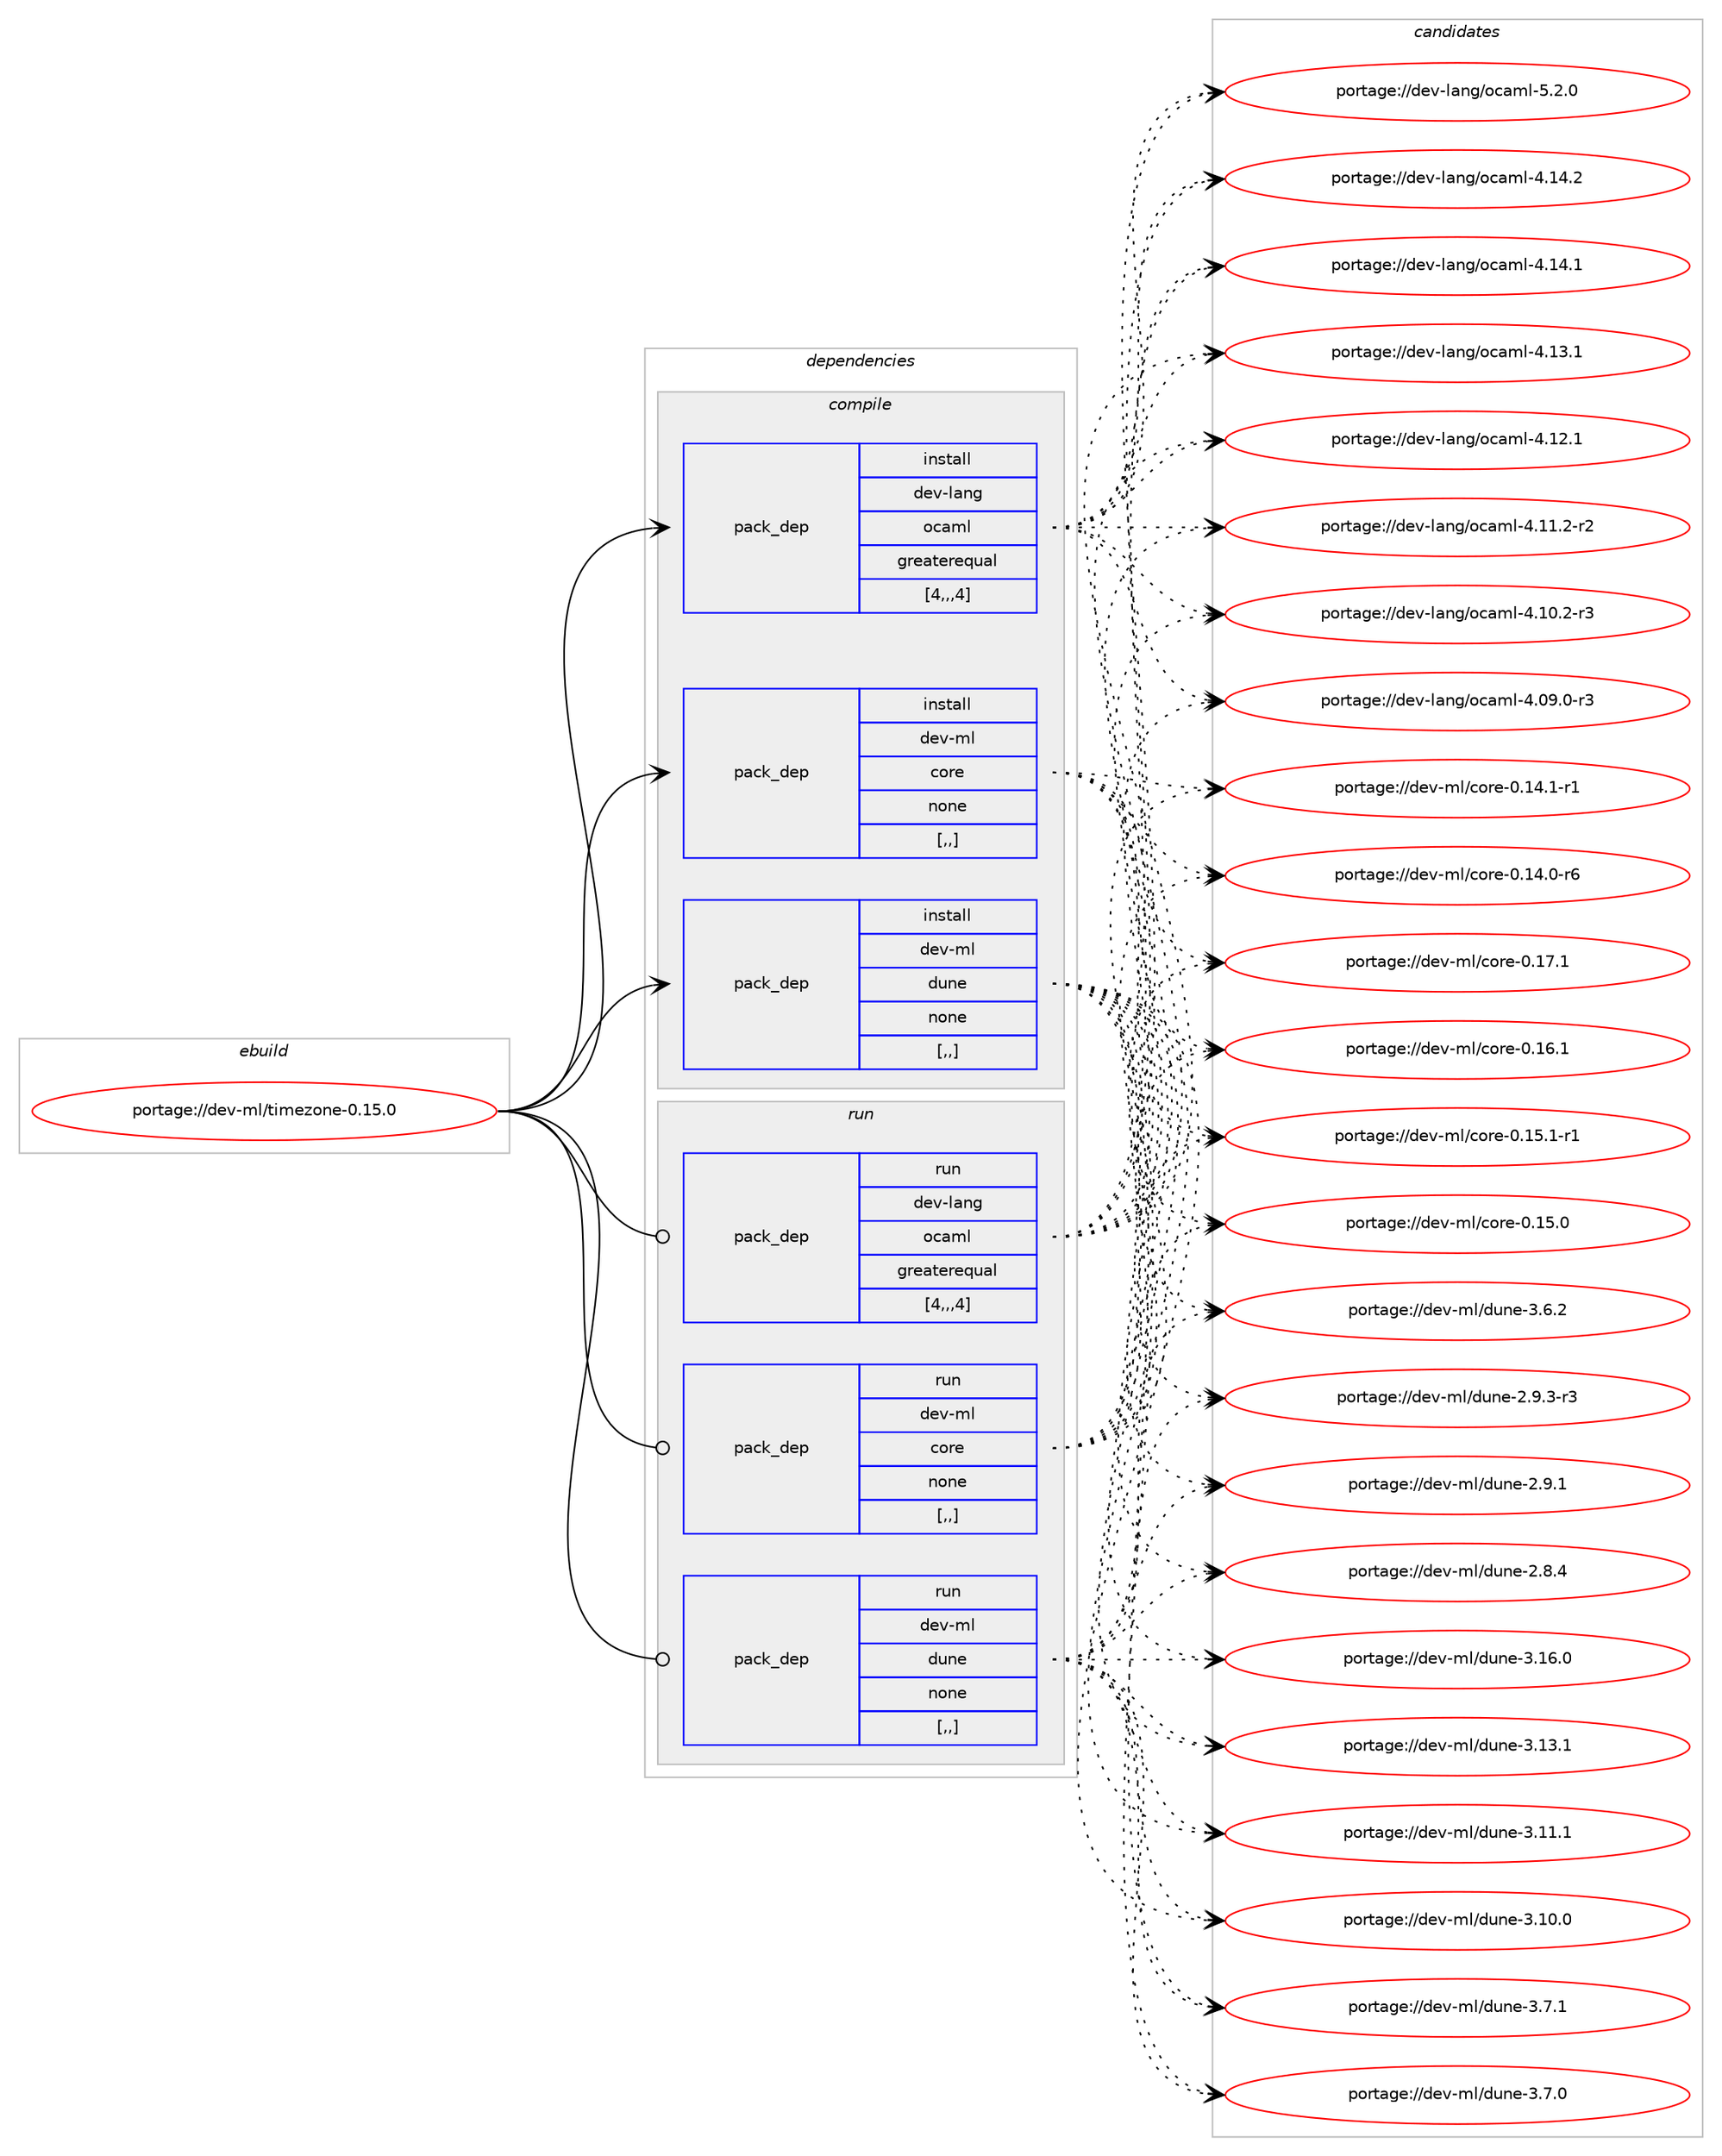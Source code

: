 digraph prolog {

# *************
# Graph options
# *************

newrank=true;
concentrate=true;
compound=true;
graph [rankdir=LR,fontname=Helvetica,fontsize=10,ranksep=1.5];#, ranksep=2.5, nodesep=0.2];
edge  [arrowhead=vee];
node  [fontname=Helvetica,fontsize=10];

# **********
# The ebuild
# **********

subgraph cluster_leftcol {
color=gray;
label=<<i>ebuild</i>>;
id [label="portage://dev-ml/timezone-0.15.0", color=red, width=4, href="../dev-ml/timezone-0.15.0.svg"];
}

# ****************
# The dependencies
# ****************

subgraph cluster_midcol {
color=gray;
label=<<i>dependencies</i>>;
subgraph cluster_compile {
fillcolor="#eeeeee";
style=filled;
label=<<i>compile</i>>;
subgraph pack94411 {
dependency125408 [label=<<TABLE BORDER="0" CELLBORDER="1" CELLSPACING="0" CELLPADDING="4" WIDTH="220"><TR><TD ROWSPAN="6" CELLPADDING="30">pack_dep</TD></TR><TR><TD WIDTH="110">install</TD></TR><TR><TD>dev-lang</TD></TR><TR><TD>ocaml</TD></TR><TR><TD>greaterequal</TD></TR><TR><TD>[4,,,4]</TD></TR></TABLE>>, shape=none, color=blue];
}
id:e -> dependency125408:w [weight=20,style="solid",arrowhead="vee"];
subgraph pack94412 {
dependency125409 [label=<<TABLE BORDER="0" CELLBORDER="1" CELLSPACING="0" CELLPADDING="4" WIDTH="220"><TR><TD ROWSPAN="6" CELLPADDING="30">pack_dep</TD></TR><TR><TD WIDTH="110">install</TD></TR><TR><TD>dev-ml</TD></TR><TR><TD>core</TD></TR><TR><TD>none</TD></TR><TR><TD>[,,]</TD></TR></TABLE>>, shape=none, color=blue];
}
id:e -> dependency125409:w [weight=20,style="solid",arrowhead="vee"];
subgraph pack94413 {
dependency125410 [label=<<TABLE BORDER="0" CELLBORDER="1" CELLSPACING="0" CELLPADDING="4" WIDTH="220"><TR><TD ROWSPAN="6" CELLPADDING="30">pack_dep</TD></TR><TR><TD WIDTH="110">install</TD></TR><TR><TD>dev-ml</TD></TR><TR><TD>dune</TD></TR><TR><TD>none</TD></TR><TR><TD>[,,]</TD></TR></TABLE>>, shape=none, color=blue];
}
id:e -> dependency125410:w [weight=20,style="solid",arrowhead="vee"];
}
subgraph cluster_compileandrun {
fillcolor="#eeeeee";
style=filled;
label=<<i>compile and run</i>>;
}
subgraph cluster_run {
fillcolor="#eeeeee";
style=filled;
label=<<i>run</i>>;
subgraph pack94414 {
dependency125411 [label=<<TABLE BORDER="0" CELLBORDER="1" CELLSPACING="0" CELLPADDING="4" WIDTH="220"><TR><TD ROWSPAN="6" CELLPADDING="30">pack_dep</TD></TR><TR><TD WIDTH="110">run</TD></TR><TR><TD>dev-lang</TD></TR><TR><TD>ocaml</TD></TR><TR><TD>greaterequal</TD></TR><TR><TD>[4,,,4]</TD></TR></TABLE>>, shape=none, color=blue];
}
id:e -> dependency125411:w [weight=20,style="solid",arrowhead="odot"];
subgraph pack94415 {
dependency125412 [label=<<TABLE BORDER="0" CELLBORDER="1" CELLSPACING="0" CELLPADDING="4" WIDTH="220"><TR><TD ROWSPAN="6" CELLPADDING="30">pack_dep</TD></TR><TR><TD WIDTH="110">run</TD></TR><TR><TD>dev-ml</TD></TR><TR><TD>core</TD></TR><TR><TD>none</TD></TR><TR><TD>[,,]</TD></TR></TABLE>>, shape=none, color=blue];
}
id:e -> dependency125412:w [weight=20,style="solid",arrowhead="odot"];
subgraph pack94416 {
dependency125413 [label=<<TABLE BORDER="0" CELLBORDER="1" CELLSPACING="0" CELLPADDING="4" WIDTH="220"><TR><TD ROWSPAN="6" CELLPADDING="30">pack_dep</TD></TR><TR><TD WIDTH="110">run</TD></TR><TR><TD>dev-ml</TD></TR><TR><TD>dune</TD></TR><TR><TD>none</TD></TR><TR><TD>[,,]</TD></TR></TABLE>>, shape=none, color=blue];
}
id:e -> dependency125413:w [weight=20,style="solid",arrowhead="odot"];
}
}

# **************
# The candidates
# **************

subgraph cluster_choices {
rank=same;
color=gray;
label=<<i>candidates</i>>;

subgraph choice94411 {
color=black;
nodesep=1;
choice1001011184510897110103471119997109108455346504648 [label="portage://dev-lang/ocaml-5.2.0", color=red, width=4,href="../dev-lang/ocaml-5.2.0.svg"];
choice100101118451089711010347111999710910845524649524650 [label="portage://dev-lang/ocaml-4.14.2", color=red, width=4,href="../dev-lang/ocaml-4.14.2.svg"];
choice100101118451089711010347111999710910845524649524649 [label="portage://dev-lang/ocaml-4.14.1", color=red, width=4,href="../dev-lang/ocaml-4.14.1.svg"];
choice100101118451089711010347111999710910845524649514649 [label="portage://dev-lang/ocaml-4.13.1", color=red, width=4,href="../dev-lang/ocaml-4.13.1.svg"];
choice100101118451089711010347111999710910845524649504649 [label="portage://dev-lang/ocaml-4.12.1", color=red, width=4,href="../dev-lang/ocaml-4.12.1.svg"];
choice1001011184510897110103471119997109108455246494946504511450 [label="portage://dev-lang/ocaml-4.11.2-r2", color=red, width=4,href="../dev-lang/ocaml-4.11.2-r2.svg"];
choice1001011184510897110103471119997109108455246494846504511451 [label="portage://dev-lang/ocaml-4.10.2-r3", color=red, width=4,href="../dev-lang/ocaml-4.10.2-r3.svg"];
choice1001011184510897110103471119997109108455246485746484511451 [label="portage://dev-lang/ocaml-4.09.0-r3", color=red, width=4,href="../dev-lang/ocaml-4.09.0-r3.svg"];
dependency125408:e -> choice1001011184510897110103471119997109108455346504648:w [style=dotted,weight="100"];
dependency125408:e -> choice100101118451089711010347111999710910845524649524650:w [style=dotted,weight="100"];
dependency125408:e -> choice100101118451089711010347111999710910845524649524649:w [style=dotted,weight="100"];
dependency125408:e -> choice100101118451089711010347111999710910845524649514649:w [style=dotted,weight="100"];
dependency125408:e -> choice100101118451089711010347111999710910845524649504649:w [style=dotted,weight="100"];
dependency125408:e -> choice1001011184510897110103471119997109108455246494946504511450:w [style=dotted,weight="100"];
dependency125408:e -> choice1001011184510897110103471119997109108455246494846504511451:w [style=dotted,weight="100"];
dependency125408:e -> choice1001011184510897110103471119997109108455246485746484511451:w [style=dotted,weight="100"];
}
subgraph choice94412 {
color=black;
nodesep=1;
choice10010111845109108479911111410145484649554649 [label="portage://dev-ml/core-0.17.1", color=red, width=4,href="../dev-ml/core-0.17.1.svg"];
choice10010111845109108479911111410145484649544649 [label="portage://dev-ml/core-0.16.1", color=red, width=4,href="../dev-ml/core-0.16.1.svg"];
choice100101118451091084799111114101454846495346494511449 [label="portage://dev-ml/core-0.15.1-r1", color=red, width=4,href="../dev-ml/core-0.15.1-r1.svg"];
choice10010111845109108479911111410145484649534648 [label="portage://dev-ml/core-0.15.0", color=red, width=4,href="../dev-ml/core-0.15.0.svg"];
choice100101118451091084799111114101454846495246494511449 [label="portage://dev-ml/core-0.14.1-r1", color=red, width=4,href="../dev-ml/core-0.14.1-r1.svg"];
choice100101118451091084799111114101454846495246484511454 [label="portage://dev-ml/core-0.14.0-r6", color=red, width=4,href="../dev-ml/core-0.14.0-r6.svg"];
dependency125409:e -> choice10010111845109108479911111410145484649554649:w [style=dotted,weight="100"];
dependency125409:e -> choice10010111845109108479911111410145484649544649:w [style=dotted,weight="100"];
dependency125409:e -> choice100101118451091084799111114101454846495346494511449:w [style=dotted,weight="100"];
dependency125409:e -> choice10010111845109108479911111410145484649534648:w [style=dotted,weight="100"];
dependency125409:e -> choice100101118451091084799111114101454846495246494511449:w [style=dotted,weight="100"];
dependency125409:e -> choice100101118451091084799111114101454846495246484511454:w [style=dotted,weight="100"];
}
subgraph choice94413 {
color=black;
nodesep=1;
choice100101118451091084710011711010145514649544648 [label="portage://dev-ml/dune-3.16.0", color=red, width=4,href="../dev-ml/dune-3.16.0.svg"];
choice100101118451091084710011711010145514649514649 [label="portage://dev-ml/dune-3.13.1", color=red, width=4,href="../dev-ml/dune-3.13.1.svg"];
choice100101118451091084710011711010145514649494649 [label="portage://dev-ml/dune-3.11.1", color=red, width=4,href="../dev-ml/dune-3.11.1.svg"];
choice100101118451091084710011711010145514649484648 [label="portage://dev-ml/dune-3.10.0", color=red, width=4,href="../dev-ml/dune-3.10.0.svg"];
choice1001011184510910847100117110101455146554649 [label="portage://dev-ml/dune-3.7.1", color=red, width=4,href="../dev-ml/dune-3.7.1.svg"];
choice1001011184510910847100117110101455146554648 [label="portage://dev-ml/dune-3.7.0", color=red, width=4,href="../dev-ml/dune-3.7.0.svg"];
choice1001011184510910847100117110101455146544650 [label="portage://dev-ml/dune-3.6.2", color=red, width=4,href="../dev-ml/dune-3.6.2.svg"];
choice10010111845109108471001171101014550465746514511451 [label="portage://dev-ml/dune-2.9.3-r3", color=red, width=4,href="../dev-ml/dune-2.9.3-r3.svg"];
choice1001011184510910847100117110101455046574649 [label="portage://dev-ml/dune-2.9.1", color=red, width=4,href="../dev-ml/dune-2.9.1.svg"];
choice1001011184510910847100117110101455046564652 [label="portage://dev-ml/dune-2.8.4", color=red, width=4,href="../dev-ml/dune-2.8.4.svg"];
dependency125410:e -> choice100101118451091084710011711010145514649544648:w [style=dotted,weight="100"];
dependency125410:e -> choice100101118451091084710011711010145514649514649:w [style=dotted,weight="100"];
dependency125410:e -> choice100101118451091084710011711010145514649494649:w [style=dotted,weight="100"];
dependency125410:e -> choice100101118451091084710011711010145514649484648:w [style=dotted,weight="100"];
dependency125410:e -> choice1001011184510910847100117110101455146554649:w [style=dotted,weight="100"];
dependency125410:e -> choice1001011184510910847100117110101455146554648:w [style=dotted,weight="100"];
dependency125410:e -> choice1001011184510910847100117110101455146544650:w [style=dotted,weight="100"];
dependency125410:e -> choice10010111845109108471001171101014550465746514511451:w [style=dotted,weight="100"];
dependency125410:e -> choice1001011184510910847100117110101455046574649:w [style=dotted,weight="100"];
dependency125410:e -> choice1001011184510910847100117110101455046564652:w [style=dotted,weight="100"];
}
subgraph choice94414 {
color=black;
nodesep=1;
choice1001011184510897110103471119997109108455346504648 [label="portage://dev-lang/ocaml-5.2.0", color=red, width=4,href="../dev-lang/ocaml-5.2.0.svg"];
choice100101118451089711010347111999710910845524649524650 [label="portage://dev-lang/ocaml-4.14.2", color=red, width=4,href="../dev-lang/ocaml-4.14.2.svg"];
choice100101118451089711010347111999710910845524649524649 [label="portage://dev-lang/ocaml-4.14.1", color=red, width=4,href="../dev-lang/ocaml-4.14.1.svg"];
choice100101118451089711010347111999710910845524649514649 [label="portage://dev-lang/ocaml-4.13.1", color=red, width=4,href="../dev-lang/ocaml-4.13.1.svg"];
choice100101118451089711010347111999710910845524649504649 [label="portage://dev-lang/ocaml-4.12.1", color=red, width=4,href="../dev-lang/ocaml-4.12.1.svg"];
choice1001011184510897110103471119997109108455246494946504511450 [label="portage://dev-lang/ocaml-4.11.2-r2", color=red, width=4,href="../dev-lang/ocaml-4.11.2-r2.svg"];
choice1001011184510897110103471119997109108455246494846504511451 [label="portage://dev-lang/ocaml-4.10.2-r3", color=red, width=4,href="../dev-lang/ocaml-4.10.2-r3.svg"];
choice1001011184510897110103471119997109108455246485746484511451 [label="portage://dev-lang/ocaml-4.09.0-r3", color=red, width=4,href="../dev-lang/ocaml-4.09.0-r3.svg"];
dependency125411:e -> choice1001011184510897110103471119997109108455346504648:w [style=dotted,weight="100"];
dependency125411:e -> choice100101118451089711010347111999710910845524649524650:w [style=dotted,weight="100"];
dependency125411:e -> choice100101118451089711010347111999710910845524649524649:w [style=dotted,weight="100"];
dependency125411:e -> choice100101118451089711010347111999710910845524649514649:w [style=dotted,weight="100"];
dependency125411:e -> choice100101118451089711010347111999710910845524649504649:w [style=dotted,weight="100"];
dependency125411:e -> choice1001011184510897110103471119997109108455246494946504511450:w [style=dotted,weight="100"];
dependency125411:e -> choice1001011184510897110103471119997109108455246494846504511451:w [style=dotted,weight="100"];
dependency125411:e -> choice1001011184510897110103471119997109108455246485746484511451:w [style=dotted,weight="100"];
}
subgraph choice94415 {
color=black;
nodesep=1;
choice10010111845109108479911111410145484649554649 [label="portage://dev-ml/core-0.17.1", color=red, width=4,href="../dev-ml/core-0.17.1.svg"];
choice10010111845109108479911111410145484649544649 [label="portage://dev-ml/core-0.16.1", color=red, width=4,href="../dev-ml/core-0.16.1.svg"];
choice100101118451091084799111114101454846495346494511449 [label="portage://dev-ml/core-0.15.1-r1", color=red, width=4,href="../dev-ml/core-0.15.1-r1.svg"];
choice10010111845109108479911111410145484649534648 [label="portage://dev-ml/core-0.15.0", color=red, width=4,href="../dev-ml/core-0.15.0.svg"];
choice100101118451091084799111114101454846495246494511449 [label="portage://dev-ml/core-0.14.1-r1", color=red, width=4,href="../dev-ml/core-0.14.1-r1.svg"];
choice100101118451091084799111114101454846495246484511454 [label="portage://dev-ml/core-0.14.0-r6", color=red, width=4,href="../dev-ml/core-0.14.0-r6.svg"];
dependency125412:e -> choice10010111845109108479911111410145484649554649:w [style=dotted,weight="100"];
dependency125412:e -> choice10010111845109108479911111410145484649544649:w [style=dotted,weight="100"];
dependency125412:e -> choice100101118451091084799111114101454846495346494511449:w [style=dotted,weight="100"];
dependency125412:e -> choice10010111845109108479911111410145484649534648:w [style=dotted,weight="100"];
dependency125412:e -> choice100101118451091084799111114101454846495246494511449:w [style=dotted,weight="100"];
dependency125412:e -> choice100101118451091084799111114101454846495246484511454:w [style=dotted,weight="100"];
}
subgraph choice94416 {
color=black;
nodesep=1;
choice100101118451091084710011711010145514649544648 [label="portage://dev-ml/dune-3.16.0", color=red, width=4,href="../dev-ml/dune-3.16.0.svg"];
choice100101118451091084710011711010145514649514649 [label="portage://dev-ml/dune-3.13.1", color=red, width=4,href="../dev-ml/dune-3.13.1.svg"];
choice100101118451091084710011711010145514649494649 [label="portage://dev-ml/dune-3.11.1", color=red, width=4,href="../dev-ml/dune-3.11.1.svg"];
choice100101118451091084710011711010145514649484648 [label="portage://dev-ml/dune-3.10.0", color=red, width=4,href="../dev-ml/dune-3.10.0.svg"];
choice1001011184510910847100117110101455146554649 [label="portage://dev-ml/dune-3.7.1", color=red, width=4,href="../dev-ml/dune-3.7.1.svg"];
choice1001011184510910847100117110101455146554648 [label="portage://dev-ml/dune-3.7.0", color=red, width=4,href="../dev-ml/dune-3.7.0.svg"];
choice1001011184510910847100117110101455146544650 [label="portage://dev-ml/dune-3.6.2", color=red, width=4,href="../dev-ml/dune-3.6.2.svg"];
choice10010111845109108471001171101014550465746514511451 [label="portage://dev-ml/dune-2.9.3-r3", color=red, width=4,href="../dev-ml/dune-2.9.3-r3.svg"];
choice1001011184510910847100117110101455046574649 [label="portage://dev-ml/dune-2.9.1", color=red, width=4,href="../dev-ml/dune-2.9.1.svg"];
choice1001011184510910847100117110101455046564652 [label="portage://dev-ml/dune-2.8.4", color=red, width=4,href="../dev-ml/dune-2.8.4.svg"];
dependency125413:e -> choice100101118451091084710011711010145514649544648:w [style=dotted,weight="100"];
dependency125413:e -> choice100101118451091084710011711010145514649514649:w [style=dotted,weight="100"];
dependency125413:e -> choice100101118451091084710011711010145514649494649:w [style=dotted,weight="100"];
dependency125413:e -> choice100101118451091084710011711010145514649484648:w [style=dotted,weight="100"];
dependency125413:e -> choice1001011184510910847100117110101455146554649:w [style=dotted,weight="100"];
dependency125413:e -> choice1001011184510910847100117110101455146554648:w [style=dotted,weight="100"];
dependency125413:e -> choice1001011184510910847100117110101455146544650:w [style=dotted,weight="100"];
dependency125413:e -> choice10010111845109108471001171101014550465746514511451:w [style=dotted,weight="100"];
dependency125413:e -> choice1001011184510910847100117110101455046574649:w [style=dotted,weight="100"];
dependency125413:e -> choice1001011184510910847100117110101455046564652:w [style=dotted,weight="100"];
}
}

}
